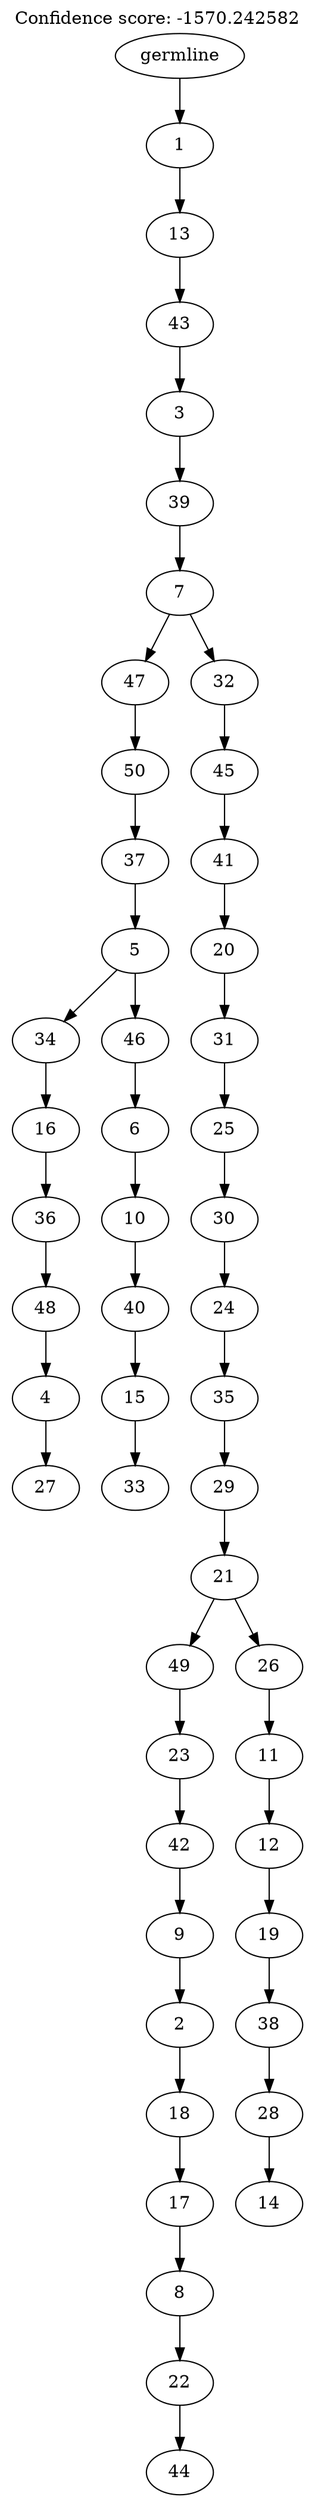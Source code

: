 digraph g {
	"49" -> "50";
	"50" [label="27"];
	"48" -> "49";
	"49" [label="4"];
	"47" -> "48";
	"48" [label="48"];
	"46" -> "47";
	"47" [label="36"];
	"45" -> "46";
	"46" [label="16"];
	"43" -> "44";
	"44" [label="33"];
	"42" -> "43";
	"43" [label="15"];
	"41" -> "42";
	"42" [label="40"];
	"40" -> "41";
	"41" [label="10"];
	"39" -> "40";
	"40" [label="6"];
	"38" -> "39";
	"39" [label="46"];
	"38" -> "45";
	"45" [label="34"];
	"37" -> "38";
	"38" [label="5"];
	"36" -> "37";
	"37" [label="37"];
	"35" -> "36";
	"36" [label="50"];
	"33" -> "34";
	"34" [label="44"];
	"32" -> "33";
	"33" [label="22"];
	"31" -> "32";
	"32" [label="8"];
	"30" -> "31";
	"31" [label="17"];
	"29" -> "30";
	"30" [label="18"];
	"28" -> "29";
	"29" [label="2"];
	"27" -> "28";
	"28" [label="9"];
	"26" -> "27";
	"27" [label="42"];
	"25" -> "26";
	"26" [label="23"];
	"23" -> "24";
	"24" [label="14"];
	"22" -> "23";
	"23" [label="28"];
	"21" -> "22";
	"22" [label="38"];
	"20" -> "21";
	"21" [label="19"];
	"19" -> "20";
	"20" [label="12"];
	"18" -> "19";
	"19" [label="11"];
	"17" -> "18";
	"18" [label="26"];
	"17" -> "25";
	"25" [label="49"];
	"16" -> "17";
	"17" [label="21"];
	"15" -> "16";
	"16" [label="29"];
	"14" -> "15";
	"15" [label="35"];
	"13" -> "14";
	"14" [label="24"];
	"12" -> "13";
	"13" [label="30"];
	"11" -> "12";
	"12" [label="25"];
	"10" -> "11";
	"11" [label="31"];
	"9" -> "10";
	"10" [label="20"];
	"8" -> "9";
	"9" [label="41"];
	"7" -> "8";
	"8" [label="45"];
	"6" -> "7";
	"7" [label="32"];
	"6" -> "35";
	"35" [label="47"];
	"5" -> "6";
	"6" [label="7"];
	"4" -> "5";
	"5" [label="39"];
	"3" -> "4";
	"4" [label="3"];
	"2" -> "3";
	"3" [label="43"];
	"1" -> "2";
	"2" [label="13"];
	"0" -> "1";
	"1" [label="1"];
	"0" [label="germline"];
	labelloc="t";
	label="Confidence score: -1570.242582";
}
